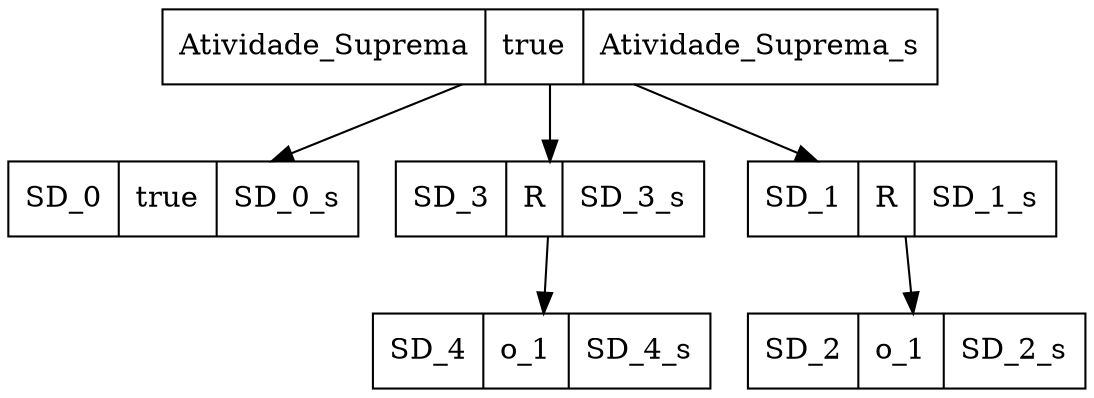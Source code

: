 digraph graphname {
Atividade_Suprema[shape=record, label="{{Atividade_Suprema|true|Atividade_Suprema_s}}"];
SD_0[shape=record, label="{{SD_0|true|SD_0_s}}"];
SD_3[shape=record, label="{{SD_3|R|SD_3_s}}"];
SD_4[shape=record, label="{{SD_4|o_1|SD_4_s}}"];
SD_1[shape=record, label="{{SD_1|R|SD_1_s}}"];
SD_2[shape=record, label="{{SD_2|o_1|SD_2_s}}"];
Atividade_Suprema -> SD_0;
Atividade_Suprema -> SD_3;
SD_3 -> SD_4;
Atividade_Suprema -> SD_1;
SD_1 -> SD_2;
}